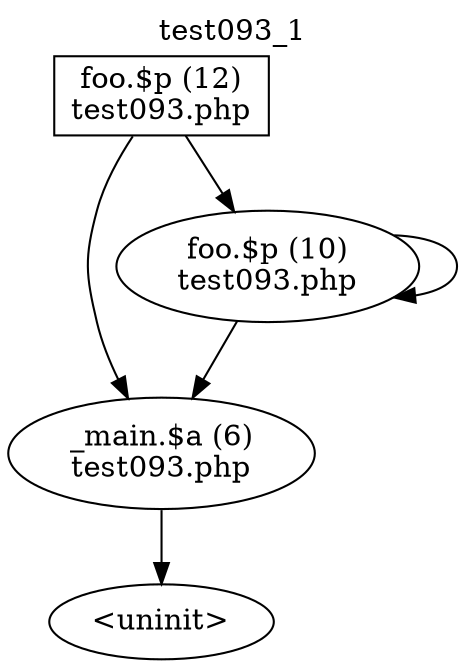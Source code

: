 digraph cfg {
  label="test093_1";
  labelloc=t;
  n1 [shape=box, label="foo.$p (12)\ntest093.php"];
  n2 [shape=ellipse, label="_main.$a (6)\ntest093.php"];
  n3 [shape=ellipse, label="foo.$p (10)\ntest093.php"];
  n4 [shape=ellipse, label="<uninit>"];
  n1 -> n2;
  n1 -> n3;
  n2 -> n4;
  n3 -> n2;
  n3 -> n3;
}
